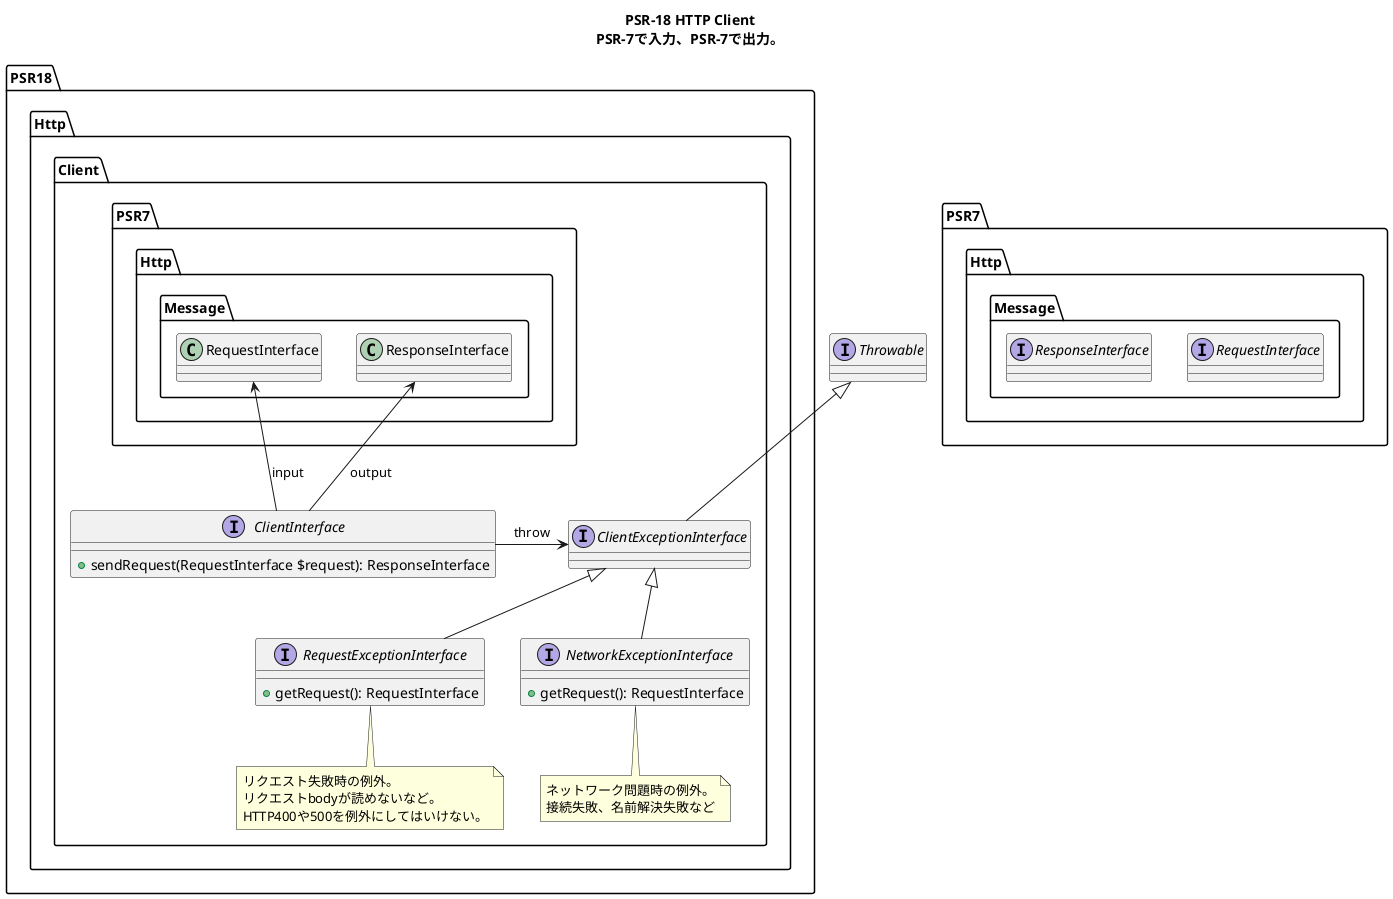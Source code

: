 @startuml

title
  PSR-18 HTTP Client
  PSR-7で入力、PSR-7で出力。
endtitle

interface Throwable

namespace PSR18.Http.Client {
  interface ClientInterface {
    + sendRequest(RequestInterface $request): ResponseInterface
  }
  PSR7.Http.Message.RequestInterface <-- ClientInterface : input
  PSR7.Http.Message.ResponseInterface <-- ClientInterface : output


  interface ClientExceptionInterface
  .Throwable <|-- ClientExceptionInterface

  interface RequestExceptionInterface {
    + getRequest(): RequestInterface
  }
  ClientExceptionInterface <|-- RequestExceptionInterface
  note bottom of RequestExceptionInterface
    リクエスト失敗時の例外。
    リクエストbodyが読めないなど。
    HTTP400や500を例外にしてはいけない。
  end note

  interface NetworkExceptionInterface {
    + getRequest(): RequestInterface
  }
  ClientExceptionInterface <|-- NetworkExceptionInterface
  note bottom of NetworkExceptionInterface
    ネットワーク問題時の例外。
    接続失敗、名前解決失敗など
  end note

  ClientExceptionInterface <- ClientInterface : throw
}

namespace PSR7.Http.Message {
  interface RequestInterface
  interface ResponseInterface
}

@enduml
